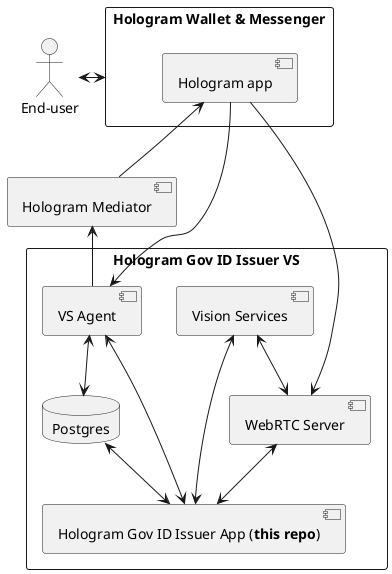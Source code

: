 @startuml

actor "End-user" as Enduser

[Hologram Mediator] as CA

rectangle "Hologram Wallet & Messenger" as App {
  [Hologram app] as MA
}


rectangle "Hologram Gov ID Issuer VS" {
    [VS Agent] as VS
    [WebRTC Server] as WebRTC
    database Postgres as PS
    [Hologram Gov ID Issuer App (**this repo**)] as GAIA
    [Vision Services] as VISION
}

Enduser <-> App
MA --> VS
MA <-- CA
CA <-- VS
MA --> WebRTC
VISION <--> GAIA
VISION <--> WebRTC
WebRTC <--> GAIA
VS <--> GAIA
VS <--> PS
PS <--> GAIA

@enduml